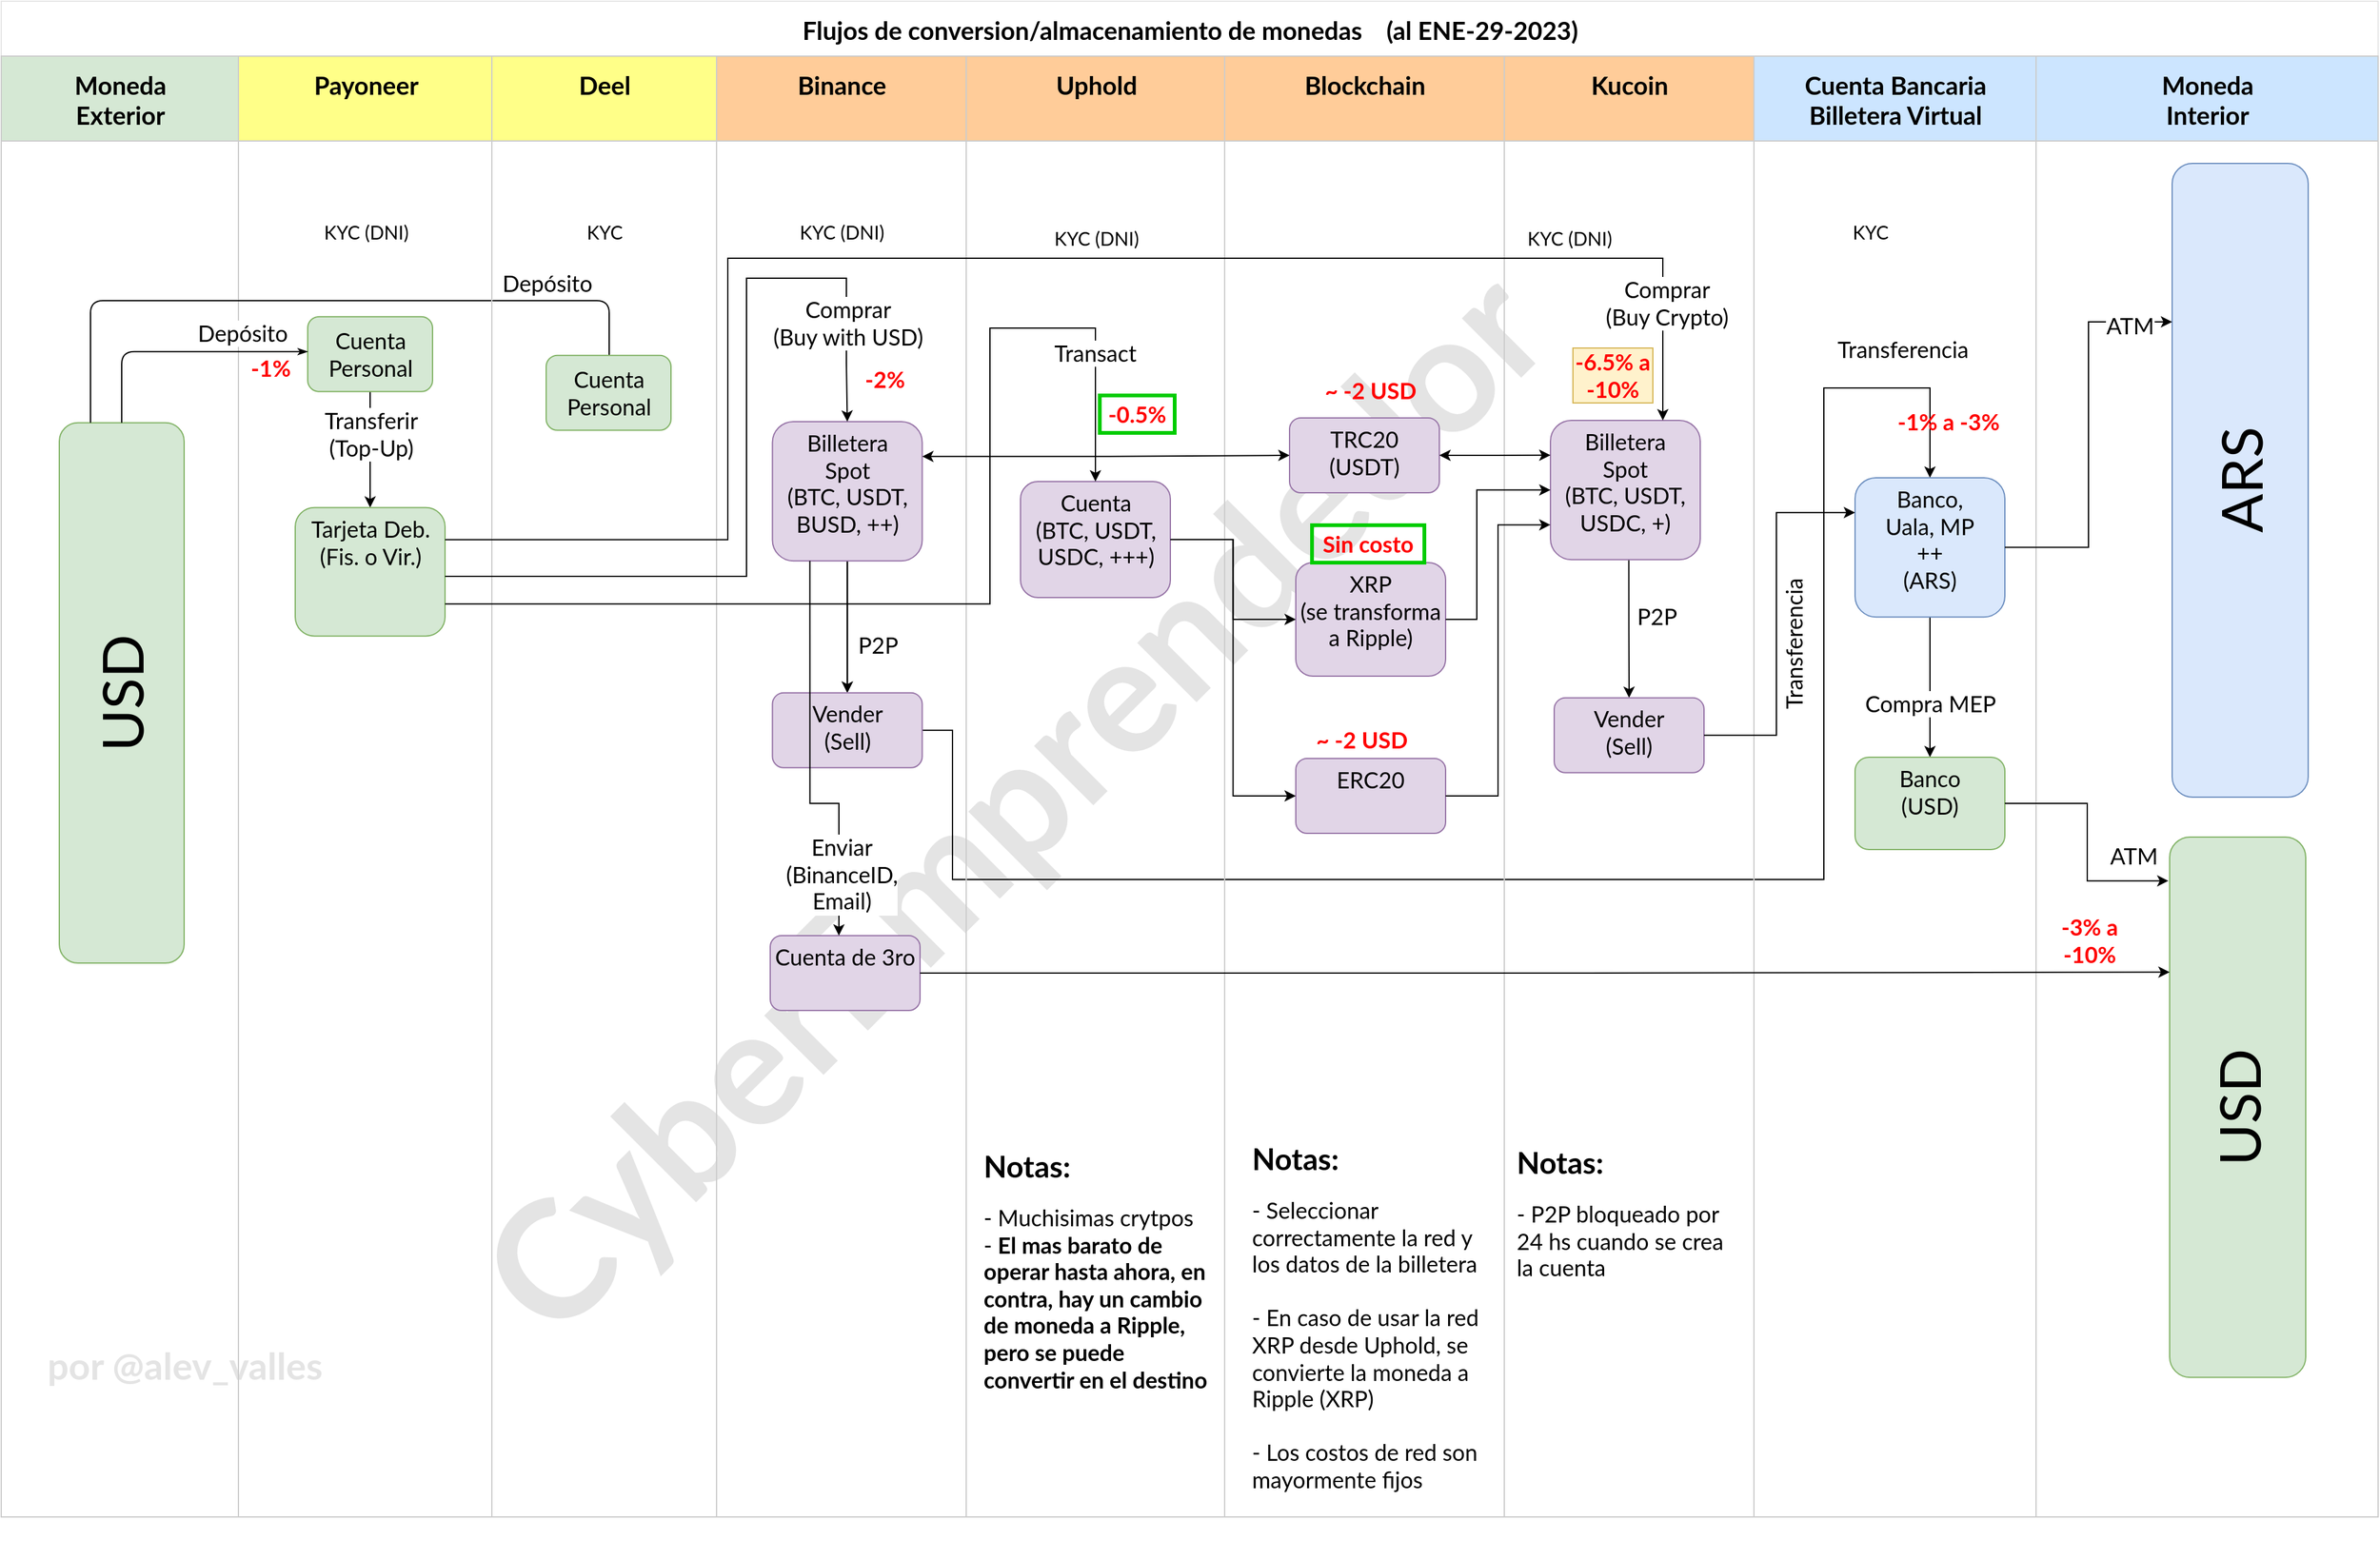 <mxfile version="20.8.10" type="device"><diagram name="Main" id="74e2e168-ea6b-b213-b513-2b3c1d86103e"><mxGraphModel dx="2390" dy="1805" grid="0" gridSize="10" guides="1" tooltips="1" connect="1" arrows="1" fold="1" page="0" pageScale="1" pageWidth="1100" pageHeight="850" background="none" math="0" shadow="0"><root><mxCell id="0"/><mxCell id="Boh0e2XZ__imPXikgvKo-1" value="Water" style="locked=1;" parent="0"/><mxCell id="Boh0e2XZ__imPXikgvKo-2" value="CyberEmprendedor" style="text;html=1;strokeColor=none;fillColor=none;align=center;verticalAlign=middle;whiteSpace=wrap;rounded=0;fontSize=131;fontStyle=1;fontFamily=Lato;fontSource=https%3A%2F%2Ffonts.googleapis.com%2Fcss%3Ffamily%3DLato;textOpacity=10;rotation=315;" vertex="1" parent="Boh0e2XZ__imPXikgvKo-1"><mxGeometry x="287" y="347" width="1182" height="543" as="geometry"/></mxCell><mxCell id="Boh0e2XZ__imPXikgvKo-4" value="por @alev_valles" style="text;html=1;strokeColor=none;fillColor=none;align=left;verticalAlign=middle;whiteSpace=wrap;rounded=0;fontSize=30;fontStyle=1;fontFamily=Lato;fontSource=https%3A%2F%2Ffonts.googleapis.com%2Fcss%3Ffamily%3DLato;textOpacity=10;rotation=0;" vertex="1" parent="Boh0e2XZ__imPXikgvKo-1"><mxGeometry x="105" y="1030" width="423" height="83" as="geometry"/></mxCell><mxCell id="1" style="" parent="0"/><mxCell id="77e6c97f196da883-1" value="Flujos de conversion/almacenamiento de monedas&amp;nbsp; &amp;nbsp; (al ENE-29-2023)" style="swimlane;html=1;childLayout=stackLayout;startSize=44;rounded=0;shadow=0;labelBackgroundColor=none;strokeWidth=1;fontFamily=Lato;fontSize=20;align=center;fontSource=https%3A%2F%2Ffonts.googleapis.com%2Fcss%3Ffamily%3DLato;autosize=1;strokeColor=#E6E6E6;collapsible=0;" parent="1" vertex="1"><mxGeometry x="70" y="-20" width="1904" height="1215" as="geometry"/></mxCell><mxCell id="pWdg90kbXN8Ci7GVcK-E-24" style="edgeStyle=orthogonalEdgeStyle;rounded=0;orthogonalLoop=1;jettySize=auto;html=1;entryX=0.5;entryY=0;entryDx=0;entryDy=0;labelBackgroundColor=default;fontFamily=Lato;fontSource=https%3A%2F%2Ffonts.googleapis.com%2Fcss%3Ffamily%3DLato;fontSize=18;fontColor=default;exitX=1;exitY=0.5;exitDx=0;exitDy=0;" parent="77e6c97f196da883-1" source="pWdg90kbXN8Ci7GVcK-E-1" target="pWdg90kbXN8Ci7GVcK-E-20" edge="1"><mxGeometry relative="1" as="geometry"><Array as="points"><mxPoint x="762" y="584"/><mxPoint x="762" y="704"/><mxPoint x="1460" y="704"/><mxPoint x="1460" y="310"/><mxPoint x="1545" y="310"/></Array></mxGeometry></mxCell><mxCell id="pWdg90kbXN8Ci7GVcK-E-25" value="Transferencia" style="edgeLabel;html=1;align=center;verticalAlign=middle;resizable=0;points=[];fontSize=18;fontFamily=Lato;fontColor=default;fontSource=https%3A%2F%2Ffonts.googleapis.com%2Fcss%3Ffamily%3DLato;" parent="pWdg90kbXN8Ci7GVcK-E-24" vertex="1" connectable="0"><mxGeometry x="0.863" y="-2" relative="1" as="geometry"><mxPoint x="1" y="-33" as="offset"/></mxGeometry></mxCell><mxCell id="77e6c97f196da883-2" value="&lt;div&gt;Moneda&lt;/div&gt;&lt;div&gt;Exterior&lt;/div&gt;" style="swimlane;html=1;startSize=68;fontFamily=Lato;fontSource=https%3A%2F%2Ffonts.googleapis.com%2Fcss%3Ffamily%3DLato;fontSize=20;fillColor=#d5e8d4;strokeColor=#CCCCCC;autosize=1;verticalAlign=middle;collapsible=0;" parent="77e6c97f196da883-1" vertex="1"><mxGeometry y="44" width="190" height="1171" as="geometry"/></mxCell><mxCell id="77e6c97f196da883-8" value="USD" style="rounded=1;whiteSpace=wrap;html=1;shadow=0;labelBackgroundColor=none;strokeWidth=1;fontFamily=Lato;fontSize=46;align=center;fontSource=https%3A%2F%2Ffonts.googleapis.com%2Fcss%3Ffamily%3DLato;verticalAlign=middle;fillColor=#d5e8d4;strokeColor=#82b366;horizontal=0;" parent="77e6c97f196da883-2" vertex="1"><mxGeometry x="46.5" y="293.89" width="100" height="433.11" as="geometry"/></mxCell><mxCell id="77e6c97f196da883-3" value="&lt;div&gt;Payoneer&lt;/div&gt;&lt;div&gt;&lt;br&gt;&lt;/div&gt;" style="swimlane;html=1;startSize=68;fontFamily=Lato;fontSource=https%3A%2F%2Ffonts.googleapis.com%2Fcss%3Ffamily%3DLato;fontSize=20;fillColor=#ffff88;strokeColor=#CCCCCC;autosize=1;verticalAlign=middle;" parent="77e6c97f196da883-1" vertex="1"><mxGeometry x="190" y="44" width="203" height="1171" as="geometry"/></mxCell><mxCell id="1xJKque4gwnT1mqs9br3-6" value="" style="edgeStyle=orthogonalEdgeStyle;rounded=0;orthogonalLoop=1;jettySize=auto;html=1;fontFamily=Lato;fontSource=https%3A%2F%2Ffonts.googleapis.com%2Fcss%3Ffamily%3DLato;fontSize=14;" parent="77e6c97f196da883-3" source="77e6c97f196da883-11" target="1xJKque4gwnT1mqs9br3-5" edge="1"><mxGeometry relative="1" as="geometry"/></mxCell><mxCell id="1xJKque4gwnT1mqs9br3-7" value="&lt;div style=&quot;font-size: 18px;&quot;&gt;Transferir&lt;/div&gt;&lt;div style=&quot;font-size: 18px;&quot;&gt;(Top-Up)&lt;br style=&quot;font-size: 18px;&quot;&gt;&lt;/div&gt;" style="edgeLabel;html=1;align=center;verticalAlign=middle;resizable=0;points=[];fontSize=18;fontFamily=Lato;fontSource=https%3A%2F%2Ffonts.googleapis.com%2Fcss%3Ffamily%3DLato;" parent="1xJKque4gwnT1mqs9br3-6" vertex="1" connectable="0"><mxGeometry x="-0.202" y="1" relative="1" as="geometry"><mxPoint x="-1" y="-3" as="offset"/></mxGeometry></mxCell><mxCell id="77e6c97f196da883-11" value="&lt;div style=&quot;font-size: 18px;&quot;&gt;Cuenta&lt;/div&gt;&lt;div style=&quot;font-size: 18px;&quot;&gt;Personal&lt;br style=&quot;font-size: 18px;&quot;&gt;&lt;/div&gt;" style="rounded=1;whiteSpace=wrap;html=1;shadow=0;labelBackgroundColor=none;strokeWidth=1;fontFamily=Lato;fontSize=18;align=center;fontSource=https%3A%2F%2Ffonts.googleapis.com%2Fcss%3Ffamily%3DLato;fillColor=#d5e8d4;strokeColor=#82b366;" parent="77e6c97f196da883-3" vertex="1"><mxGeometry x="55.5" y="208.89" width="100" height="60" as="geometry"/></mxCell><mxCell id="1xJKque4gwnT1mqs9br3-5" value="&lt;div style=&quot;font-size: 18px;&quot;&gt;Tarjeta Deb.&lt;br style=&quot;font-size: 18px;&quot;&gt;&lt;/div&gt;&lt;div style=&quot;font-size: 18px;&quot;&gt;(Fis. o Vir.)&lt;br style=&quot;font-size: 18px;&quot;&gt;&lt;/div&gt;" style="whiteSpace=wrap;html=1;fontSize=18;fontFamily=Lato;rounded=1;shadow=0;labelBackgroundColor=none;strokeWidth=1;fontSource=https%3A%2F%2Ffonts.googleapis.com%2Fcss%3Ffamily%3DLato;verticalAlign=top;fillColor=#d5e8d4;strokeColor=#82b366;" parent="77e6c97f196da883-3" vertex="1"><mxGeometry x="45.5" y="361.89" width="120" height="103" as="geometry"/></mxCell><mxCell id="1xJKque4gwnT1mqs9br3-8" value="" style="shape=image;html=1;verticalAlign=top;verticalLabelPosition=bottom;labelBackgroundColor=#ffffff;imageAspect=0;aspect=fixed;image=https://cdn0.iconfinder.com/data/icons/credit-card-debit-card-payment-PNG/80/Mastercard-Curved.png;strokeColor=#CCCCCC;fontFamily=Lato;fontSource=https%3A%2F%2Ffonts.googleapis.com%2Fcss%3Ffamily%3DLato;fontSize=14;" parent="77e6c97f196da883-3" vertex="1"><mxGeometry x="83" y="419.89" width="45" height="45" as="geometry"/></mxCell><mxCell id="1xJKque4gwnT1mqs9br3-14" value="KYC (DNI)" style="shape=image;html=1;verticalAlign=top;verticalLabelPosition=bottom;labelBackgroundColor=#ffffff;imageAspect=0;aspect=fixed;image=https://cdn0.iconfinder.com/data/icons/phosphor-regular-vol-3/256/identification-card-128.png;strokeColor=#CCCCCC;fontFamily=Lato;fontSource=https%3A%2F%2Ffonts.googleapis.com%2Fcss%3Ffamily%3DLato;fontSize=15;" parent="77e6c97f196da883-3" vertex="1"><mxGeometry x="76" y="74" width="51" height="51" as="geometry"/></mxCell><mxCell id="pWdg90kbXN8Ci7GVcK-E-18" value="&lt;b style=&quot;font-size: 18px;&quot;&gt;&lt;font data-font-src=&quot;https://fonts.googleapis.com/css?family=Lato&quot; style=&quot;font-size: 18px;&quot; color=&quot;#FF0000&quot;&gt;&lt;span style=&quot;font-size: 18px;&quot;&gt;-1%&lt;/span&gt;&lt;/font&gt;&lt;/b&gt;" style="text;html=1;strokeColor=none;fillColor=none;align=center;verticalAlign=middle;whiteSpace=wrap;rounded=0;fontSize=18;fontStyle=0;fontFamily=Lato;fontSource=https%3A%2F%2Ffonts.googleapis.com%2Fcss%3Ffamily%3DLato;" parent="77e6c97f196da883-3" vertex="1"><mxGeometry x="-4.5" y="235" width="60" height="30" as="geometry"/></mxCell><mxCell id="77e6c97f196da883-26" style="edgeStyle=orthogonalEdgeStyle;rounded=1;html=1;labelBackgroundColor=none;startArrow=none;startFill=0;startSize=5;endArrow=classicThin;endFill=1;endSize=5;jettySize=auto;orthogonalLoop=1;strokeWidth=1;fontFamily=Lato;fontSize=20;fontSource=https%3A%2F%2Ffonts.googleapis.com%2Fcss%3Ffamily%3DLato;exitX=0.5;exitY=0;exitDx=0;exitDy=0;" parent="77e6c97f196da883-1" source="77e6c97f196da883-8" target="77e6c97f196da883-11" edge="1"><mxGeometry relative="1" as="geometry"><Array as="points"><mxPoint x="96.5" y="280.89"/></Array></mxGeometry></mxCell><mxCell id="1xJKque4gwnT1mqs9br3-2" value="Depósito" style="edgeLabel;html=1;align=center;verticalAlign=middle;resizable=0;points=[];fontSize=18;fontFamily=Lato;fontSource=https%3A%2F%2Ffonts.googleapis.com%2Fcss%3Ffamily%3DLato;" parent="77e6c97f196da883-26" vertex="1" connectable="0"><mxGeometry x="0.277" relative="1" as="geometry"><mxPoint x="22" y="-15" as="offset"/></mxGeometry></mxCell><mxCell id="1xJKque4gwnT1mqs9br3-11" style="edgeStyle=orthogonalEdgeStyle;rounded=1;html=1;labelBackgroundColor=none;startArrow=none;startFill=0;startSize=5;endArrow=classicThin;endFill=1;endSize=5;jettySize=auto;orthogonalLoop=1;strokeWidth=1;fontFamily=Lato;fontSize=20;fontSource=https%3A%2F%2Ffonts.googleapis.com%2Fcss%3Ffamily%3DLato;exitX=0.25;exitY=0;exitDx=0;exitDy=0;entryX=0.5;entryY=0;entryDx=0;entryDy=0;" parent="77e6c97f196da883-1" source="77e6c97f196da883-8" target="1xJKque4gwnT1mqs9br3-13" edge="1"><mxGeometry relative="1" as="geometry"><mxPoint x="81.5" y="341.89" as="sourcePoint"/><Array as="points"><mxPoint x="72" y="240"/><mxPoint x="487" y="240"/><mxPoint x="487" y="288"/></Array></mxGeometry></mxCell><mxCell id="1xJKque4gwnT1mqs9br3-12" value="Depósito" style="edgeLabel;html=1;align=center;verticalAlign=middle;resizable=0;points=[];fontSize=18;fontFamily=Lato;fontSource=https%3A%2F%2Ffonts.googleapis.com%2Fcss%3Ffamily%3DLato;" parent="1xJKque4gwnT1mqs9br3-11" vertex="1" connectable="0"><mxGeometry x="0.277" relative="1" as="geometry"><mxPoint x="102" y="-14" as="offset"/></mxGeometry></mxCell><mxCell id="1xJKque4gwnT1mqs9br3-1" value="&lt;div&gt;Deel&lt;/div&gt;&lt;div&gt;&lt;br&gt;&lt;/div&gt;" style="swimlane;html=1;startSize=68;fontFamily=Lato;fontSource=https%3A%2F%2Ffonts.googleapis.com%2Fcss%3Ffamily%3DLato;fontSize=20;fillColor=#ffff88;strokeColor=#CCCCCC;autosize=1;verticalAlign=middle;" parent="77e6c97f196da883-1" vertex="1"><mxGeometry x="393" y="44" width="180" height="1171" as="geometry"/></mxCell><mxCell id="1xJKque4gwnT1mqs9br3-13" value="&lt;div style=&quot;font-size: 18px;&quot;&gt;Cuenta&lt;/div&gt;&lt;div style=&quot;font-size: 18px;&quot;&gt;Personal&lt;br style=&quot;font-size: 18px;&quot;&gt;&lt;/div&gt;" style="rounded=1;whiteSpace=wrap;html=1;shadow=0;labelBackgroundColor=none;strokeWidth=1;fontFamily=Lato;fontSize=18;align=center;fontSource=https%3A%2F%2Ffonts.googleapis.com%2Fcss%3Ffamily%3DLato;fillColor=#d5e8d4;strokeColor=#82b366;" parent="1xJKque4gwnT1mqs9br3-1" vertex="1"><mxGeometry x="43.5" y="239.89" width="100" height="60" as="geometry"/></mxCell><mxCell id="1xJKque4gwnT1mqs9br3-15" value="KYC" style="shape=image;html=1;verticalAlign=top;verticalLabelPosition=bottom;labelBackgroundColor=#ffffff;imageAspect=0;aspect=fixed;image=https://cdn0.iconfinder.com/data/icons/phosphor-regular-vol-3/256/identification-card-128.png;strokeColor=#CCCCCC;fontFamily=Lato;fontSource=https%3A%2F%2Ffonts.googleapis.com%2Fcss%3Ffamily%3DLato;fontSize=15;" parent="1xJKque4gwnT1mqs9br3-1" vertex="1"><mxGeometry x="64.5" y="74" width="51" height="51" as="geometry"/></mxCell><mxCell id="77e6c97f196da883-4" value="&lt;div&gt;Binance&lt;/div&gt;&lt;div&gt;&lt;br&gt;&lt;/div&gt;" style="swimlane;html=1;startSize=68;fontFamily=Lato;fontSource=https%3A%2F%2Ffonts.googleapis.com%2Fcss%3Ffamily%3DLato;fontSize=20;fillColor=#ffcc99;strokeColor=#CCCCCC;autosize=1;verticalAlign=middle;" parent="77e6c97f196da883-1" vertex="1"><mxGeometry x="573" y="44" width="200" height="1171" as="geometry"/></mxCell><mxCell id="1xJKque4gwnT1mqs9br3-16" value="KYC (DNI)" style="shape=image;html=1;verticalAlign=top;verticalLabelPosition=bottom;labelBackgroundColor=#ffffff;imageAspect=0;aspect=fixed;image=https://cdn0.iconfinder.com/data/icons/phosphor-regular-vol-3/256/identification-card-128.png;strokeColor=#CCCCCC;fontFamily=Lato;fontSource=https%3A%2F%2Ffonts.googleapis.com%2Fcss%3Ffamily%3DLato;fontSize=15;" parent="77e6c97f196da883-4" vertex="1"><mxGeometry x="74.5" y="74" width="51" height="51" as="geometry"/></mxCell><mxCell id="pWdg90kbXN8Ci7GVcK-E-2" value="" style="edgeStyle=orthogonalEdgeStyle;rounded=0;orthogonalLoop=1;jettySize=auto;html=1;fontFamily=Lato;fontSource=https%3A%2F%2Ffonts.googleapis.com%2Fcss%3Ffamily%3DLato;" parent="77e6c97f196da883-4" source="1xJKque4gwnT1mqs9br3-19" target="pWdg90kbXN8Ci7GVcK-E-1" edge="1"><mxGeometry relative="1" as="geometry"/></mxCell><mxCell id="pWdg90kbXN8Ci7GVcK-E-3" value="&lt;font style=&quot;font-size: 18px;&quot;&gt;P2P&lt;/font&gt;" style="edgeLabel;html=1;align=center;verticalAlign=middle;resizable=0;points=[];labelBackgroundColor=default;fontSize=18;fontFamily=Lato;fontSource=https%3A%2F%2Ffonts.googleapis.com%2Fcss%3Ffamily%3DLato;" parent="pWdg90kbXN8Ci7GVcK-E-2" vertex="1" connectable="0"><mxGeometry x="0.311" y="-2" relative="1" as="geometry"><mxPoint x="26" y="-2" as="offset"/></mxGeometry></mxCell><mxCell id="pWdg90kbXN8Ci7GVcK-E-4" value="" style="edgeStyle=orthogonalEdgeStyle;rounded=0;orthogonalLoop=1;jettySize=auto;html=1;fontSize=13;labelBackgroundColor=default;fontFamily=Lato;fontSource=https%3A%2F%2Ffonts.googleapis.com%2Fcss%3Ffamily%3DLato;" parent="77e6c97f196da883-4" source="1xJKque4gwnT1mqs9br3-19" target="pWdg90kbXN8Ci7GVcK-E-1" edge="1"><mxGeometry relative="1" as="geometry"/></mxCell><mxCell id="1xJKque4gwnT1mqs9br3-19" value="&lt;div style=&quot;font-size: 18px;&quot;&gt;Billetera&lt;/div&gt;&lt;div style=&quot;font-size: 18px;&quot;&gt;Spot&lt;/div&gt;&lt;div style=&quot;font-size: 18px;&quot;&gt;(BTC, USDT, BUSD, ++)&lt;br style=&quot;font-size: 18px;&quot;&gt;&lt;/div&gt;" style="whiteSpace=wrap;html=1;fontSize=18;fontFamily=Lato;verticalAlign=top;rounded=1;shadow=0;labelBackgroundColor=none;strokeWidth=1;fontSource=https%3A%2F%2Ffonts.googleapis.com%2Fcss%3Ffamily%3DLato;fillColor=#e1d5e7;strokeColor=#9673a6;" parent="77e6c97f196da883-4" vertex="1"><mxGeometry x="44.75" y="293" width="120" height="111.61" as="geometry"/></mxCell><mxCell id="pWdg90kbXN8Ci7GVcK-E-1" value="&lt;div&gt;Vender&lt;/div&gt;&lt;div&gt;(Sell)&lt;br&gt;&lt;/div&gt;" style="whiteSpace=wrap;html=1;fontSize=18;fontFamily=Lato;verticalAlign=top;fillColor=#e1d5e7;strokeColor=#9673a6;rounded=1;shadow=0;labelBackgroundColor=none;strokeWidth=1;fontSource=https%3A%2F%2Ffonts.googleapis.com%2Fcss%3Ffamily%3DLato;" parent="77e6c97f196da883-4" vertex="1"><mxGeometry x="44.75" y="510.415" width="120" height="60" as="geometry"/></mxCell><mxCell id="pWdg90kbXN8Ci7GVcK-E-5" value="Cuenta de 3ro" style="whiteSpace=wrap;html=1;fontSize=18;fontFamily=Lato;verticalAlign=top;fillColor=#e1d5e7;strokeColor=#9673a6;rounded=1;shadow=0;labelBackgroundColor=none;strokeWidth=1;fontSource=https%3A%2F%2Ffonts.googleapis.com%2Fcss%3Ffamily%3DLato;" parent="77e6c97f196da883-4" vertex="1"><mxGeometry x="43" y="704.995" width="120" height="60" as="geometry"/></mxCell><mxCell id="pWdg90kbXN8Ci7GVcK-E-6" style="edgeStyle=orthogonalEdgeStyle;rounded=0;orthogonalLoop=1;jettySize=auto;html=1;exitX=0.25;exitY=1;exitDx=0;exitDy=0;fontSize=13;fontFamily=Lato;fontSource=https%3A%2F%2Ffonts.googleapis.com%2Fcss%3Ffamily%3DLato;" parent="77e6c97f196da883-4" source="1xJKque4gwnT1mqs9br3-19" target="pWdg90kbXN8Ci7GVcK-E-5" edge="1"><mxGeometry relative="1" as="geometry"><Array as="points"><mxPoint x="75" y="599"/><mxPoint x="98" y="599"/></Array></mxGeometry></mxCell><mxCell id="pWdg90kbXN8Ci7GVcK-E-7" value="&lt;div style=&quot;font-size: 18px;&quot;&gt;Enviar&lt;/div&gt;&lt;div style=&quot;font-size: 18px;&quot;&gt;(BinanceID,&lt;/div&gt;&lt;div style=&quot;font-size: 18px;&quot;&gt;Email)&lt;br style=&quot;font-size: 18px;&quot;&gt;&lt;/div&gt;" style="edgeLabel;html=1;align=center;verticalAlign=middle;resizable=0;points=[];fontSize=18;fontFamily=Lato;fontSource=https%3A%2F%2Ffonts.googleapis.com%2Fcss%3Ffamily%3DLato;" parent="pWdg90kbXN8Ci7GVcK-E-6" vertex="1" connectable="0"><mxGeometry x="0.602" y="-5" relative="1" as="geometry"><mxPoint x="7" y="15" as="offset"/></mxGeometry></mxCell><mxCell id="pWdg90kbXN8Ci7GVcK-E-19" value="&lt;b style=&quot;font-size: 18px;&quot;&gt;&lt;font data-font-src=&quot;https://fonts.googleapis.com/css?family=Lato&quot; style=&quot;font-size: 18px;&quot; color=&quot;#FF0000&quot;&gt;&lt;span style=&quot;font-size: 18px;&quot;&gt;-2%&lt;/span&gt;&lt;/font&gt;&lt;/b&gt;" style="text;html=1;strokeColor=none;fillColor=none;align=center;verticalAlign=middle;whiteSpace=wrap;rounded=0;fontSize=18;fontStyle=0;fontFamily=Lato;fontSource=https%3A%2F%2Ffonts.googleapis.com%2Fcss%3Ffamily%3DLato;" parent="77e6c97f196da883-4" vertex="1"><mxGeometry x="105" y="244" width="60" height="30" as="geometry"/></mxCell><mxCell id="Boh0e2XZ__imPXikgvKo-22" value="Uphold&lt;br&gt;&amp;nbsp;" style="swimlane;html=1;startSize=68;fontFamily=Lato;fontSource=https%3A%2F%2Ffonts.googleapis.com%2Fcss%3Ffamily%3DLato;fontSize=20;fillColor=#ffcc99;strokeColor=#CCCCCC;autosize=1;verticalAlign=middle;" vertex="1" parent="77e6c97f196da883-1"><mxGeometry x="773" y="44" width="207" height="1171" as="geometry"/></mxCell><mxCell id="Boh0e2XZ__imPXikgvKo-23" value="&lt;div style=&quot;font-size: 18px;&quot;&gt;Cuenta&lt;/div&gt;&lt;div style=&quot;font-size: 18px;&quot;&gt;(BTC, USDT, USDC, +++)&lt;br style=&quot;font-size: 18px;&quot;&gt;&lt;/div&gt;" style="whiteSpace=wrap;html=1;fontSize=18;fontFamily=Lato;verticalAlign=top;rounded=1;shadow=0;labelBackgroundColor=none;strokeWidth=1;fontSource=https%3A%2F%2Ffonts.googleapis.com%2Fcss%3Ffamily%3DLato;fillColor=#e1d5e7;strokeColor=#9673a6;" vertex="1" parent="Boh0e2XZ__imPXikgvKo-22"><mxGeometry x="43.5" y="341" width="120" height="93" as="geometry"/></mxCell><mxCell id="Boh0e2XZ__imPXikgvKo-24" value="KYC (DNI)" style="shape=image;html=1;verticalAlign=top;verticalLabelPosition=bottom;labelBackgroundColor=#ffffff;imageAspect=0;aspect=fixed;image=https://cdn0.iconfinder.com/data/icons/phosphor-regular-vol-3/256/identification-card-128.png;strokeColor=#CCCCCC;fontFamily=Lato;fontSource=https%3A%2F%2Ffonts.googleapis.com%2Fcss%3Ffamily%3DLato;fontSize=15;" vertex="1" parent="Boh0e2XZ__imPXikgvKo-22"><mxGeometry x="78" y="79" width="51" height="51" as="geometry"/></mxCell><mxCell id="Boh0e2XZ__imPXikgvKo-27" value="&lt;b style=&quot;font-size: 18px;&quot;&gt;&lt;font data-font-src=&quot;https://fonts.googleapis.com/css?family=Lato&quot; style=&quot;font-size: 18px;&quot; color=&quot;#FF0000&quot;&gt;&lt;span style=&quot;font-size: 18px;&quot;&gt;-0.5%&lt;/span&gt;&lt;/font&gt;&lt;/b&gt;" style="text;html=1;strokeColor=#00CC00;fillColor=none;align=center;verticalAlign=middle;whiteSpace=wrap;rounded=0;fontSize=18;fontStyle=0;fontFamily=Lato;fontSource=https%3A%2F%2Ffonts.googleapis.com%2Fcss%3Ffamily%3DLato;fontColor=#ffffff;strokeWidth=3;" vertex="1" parent="Boh0e2XZ__imPXikgvKo-22"><mxGeometry x="107" y="272" width="60" height="30" as="geometry"/></mxCell><mxCell id="Boh0e2XZ__imPXikgvKo-41" value="&lt;h1 style=&quot;font-size: 24px;&quot;&gt;Notas:&lt;/h1&gt;&lt;div&gt;- Muchisimas crytpos&lt;/div&gt;&lt;div&gt;- &lt;b&gt;El mas barato de operar hasta ahora, en contra, hay un cambio de moneda a Ripple, pero se puede convertir en el destino&lt;/b&gt;&lt;/div&gt;" style="text;html=1;strokeColor=none;fillColor=none;spacing=5;spacingTop=-20;whiteSpace=wrap;overflow=hidden;rounded=0;fontSize=18;fontFamily=Lato;" vertex="1" parent="Boh0e2XZ__imPXikgvKo-22"><mxGeometry x="8.5" y="870" width="190" height="220" as="geometry"/></mxCell><mxCell id="Boh0e2XZ__imPXikgvKo-6" value="Blockchain&lt;br&gt;&amp;nbsp;" style="swimlane;html=1;startSize=68;fontFamily=Lato;fontSource=https%3A%2F%2Ffonts.googleapis.com%2Fcss%3Ffamily%3DLato;fontSize=20;fillColor=#ffcc99;strokeColor=#CCCCCC;autosize=1;verticalAlign=middle;" vertex="1" parent="77e6c97f196da883-1"><mxGeometry x="980" y="44" width="224" height="1171" as="geometry"/></mxCell><mxCell id="Boh0e2XZ__imPXikgvKo-7" value="TRC20&lt;br&gt;(USDT)" style="whiteSpace=wrap;html=1;fontSize=18;fontFamily=Lato;verticalAlign=top;fillColor=#e1d5e7;strokeColor=#9673a6;rounded=1;shadow=0;labelBackgroundColor=none;strokeWidth=1;fontSource=https%3A%2F%2Ffonts.googleapis.com%2Fcss%3Ffamily%3DLato;" vertex="1" parent="Boh0e2XZ__imPXikgvKo-6"><mxGeometry x="52" y="289.995" width="120" height="60" as="geometry"/></mxCell><mxCell id="Boh0e2XZ__imPXikgvKo-28" value="XRP&lt;br&gt;(se transforma a Ripple)" style="whiteSpace=wrap;html=1;fontSize=18;fontFamily=Lato;verticalAlign=top;fillColor=#e1d5e7;strokeColor=#9673a6;rounded=1;shadow=0;labelBackgroundColor=none;strokeWidth=1;fontSource=https%3A%2F%2Ffonts.googleapis.com%2Fcss%3Ffamily%3DLato;" vertex="1" parent="Boh0e2XZ__imPXikgvKo-6"><mxGeometry x="57" y="406.01" width="120" height="91" as="geometry"/></mxCell><mxCell id="Boh0e2XZ__imPXikgvKo-29" value="&lt;b style=&quot;font-size: 18px;&quot;&gt;&lt;font data-font-src=&quot;https://fonts.googleapis.com/css?family=Lato&quot; style=&quot;font-size: 18px;&quot; color=&quot;#FF0000&quot;&gt;&lt;span style=&quot;font-size: 18px;&quot;&gt;~ -2 USD&lt;/span&gt;&lt;/font&gt;&lt;/b&gt;" style="text;html=1;strokeColor=none;fillColor=none;align=center;verticalAlign=middle;whiteSpace=wrap;rounded=0;fontSize=18;fontStyle=0;fontFamily=Lato;fontSource=https%3A%2F%2Ffonts.googleapis.com%2Fcss%3Ffamily%3DLato;" vertex="1" parent="Boh0e2XZ__imPXikgvKo-6"><mxGeometry x="72" y="253" width="90" height="30" as="geometry"/></mxCell><mxCell id="Boh0e2XZ__imPXikgvKo-31" value="ERC20" style="whiteSpace=wrap;html=1;fontSize=18;fontFamily=Lato;verticalAlign=top;fillColor=#e1d5e7;strokeColor=#9673a6;rounded=1;shadow=0;labelBackgroundColor=none;strokeWidth=1;fontSource=https%3A%2F%2Ffonts.googleapis.com%2Fcss%3Ffamily%3DLato;" vertex="1" parent="Boh0e2XZ__imPXikgvKo-6"><mxGeometry x="57" y="563.005" width="120" height="60" as="geometry"/></mxCell><mxCell id="Boh0e2XZ__imPXikgvKo-32" value="&lt;b style=&quot;font-size: 18px;&quot;&gt;&lt;font data-font-src=&quot;https://fonts.googleapis.com/css?family=Lato&quot; style=&quot;font-size: 18px;&quot; color=&quot;#FF0000&quot;&gt;&lt;span style=&quot;font-size: 18px;&quot;&gt;~ -2 USD&lt;/span&gt;&lt;/font&gt;&lt;/b&gt;" style="text;html=1;strokeColor=none;fillColor=none;align=center;verticalAlign=middle;whiteSpace=wrap;rounded=0;fontSize=18;fontStyle=0;fontFamily=Lato;fontSource=https%3A%2F%2Ffonts.googleapis.com%2Fcss%3Ffamily%3DLato;" vertex="1" parent="Boh0e2XZ__imPXikgvKo-6"><mxGeometry x="65" y="533.01" width="90" height="30" as="geometry"/></mxCell><mxCell id="Boh0e2XZ__imPXikgvKo-36" value="&lt;b style=&quot;font-size: 18px;&quot;&gt;&lt;font data-font-src=&quot;https://fonts.googleapis.com/css?family=Lato&quot; style=&quot;font-size: 18px;&quot; color=&quot;#FF0000&quot;&gt;&lt;span style=&quot;font-size: 18px;&quot;&gt;Sin costo&lt;/span&gt;&lt;/font&gt;&lt;/b&gt;" style="text;html=1;strokeColor=#00CC00;fillColor=none;align=center;verticalAlign=middle;whiteSpace=wrap;rounded=0;fontSize=18;fontStyle=0;fontFamily=Lato;fontSource=https%3A%2F%2Ffonts.googleapis.com%2Fcss%3Ffamily%3DLato;fontColor=#ffffff;strokeWidth=3;" vertex="1" parent="Boh0e2XZ__imPXikgvKo-6"><mxGeometry x="70" y="376.01" width="90" height="30" as="geometry"/></mxCell><mxCell id="Boh0e2XZ__imPXikgvKo-39" value="&lt;h1 style=&quot;font-size: 24px;&quot;&gt;Notas:&lt;/h1&gt;&lt;div&gt;- Seleccionar correctamente la red y los datos de la billetera&lt;/div&gt;&lt;div&gt;&lt;br&gt;&lt;/div&gt;&lt;div&gt;- En caso de usar la red XRP desde Uphold, se convierte la moneda a Ripple (XRP)&lt;/div&gt;&lt;div&gt;&lt;br&gt;&lt;/div&gt;&lt;div&gt;- Los costos de red son mayormente fijos&lt;/div&gt;" style="text;html=1;strokeColor=none;fillColor=none;spacing=5;spacingTop=-20;whiteSpace=wrap;overflow=hidden;rounded=0;fontSize=18;fontFamily=Lato;" vertex="1" parent="Boh0e2XZ__imPXikgvKo-6"><mxGeometry x="17" y="864" width="190" height="301" as="geometry"/></mxCell><mxCell id="77e6c97f196da883-5" value="&lt;div&gt;Kucoin&lt;/div&gt;&lt;div&gt;&lt;br&gt;&lt;/div&gt;" style="swimlane;html=1;startSize=68;fontFamily=Lato;fontSource=https%3A%2F%2Ffonts.googleapis.com%2Fcss%3Ffamily%3DLato;fontSize=20;fillColor=#ffcc99;strokeColor=#CCCCCC;autosize=1;verticalAlign=middle;" parent="77e6c97f196da883-1" vertex="1"><mxGeometry x="1204" y="44" width="200" height="1171" as="geometry"/></mxCell><mxCell id="Boh0e2XZ__imPXikgvKo-5" value="&lt;div style=&quot;font-size: 18px;&quot;&gt;Billetera&lt;/div&gt;&lt;div style=&quot;font-size: 18px;&quot;&gt;Spot&lt;/div&gt;&lt;div style=&quot;font-size: 18px;&quot;&gt;(BTC, USDT, USDC, +)&lt;br style=&quot;font-size: 18px;&quot;&gt;&lt;/div&gt;" style="whiteSpace=wrap;html=1;fontSize=18;fontFamily=Lato;verticalAlign=top;rounded=1;shadow=0;labelBackgroundColor=none;strokeWidth=1;fontSource=https%3A%2F%2Ffonts.googleapis.com%2Fcss%3Ffamily%3DLato;fillColor=#e1d5e7;strokeColor=#9673a6;" vertex="1" parent="77e6c97f196da883-5"><mxGeometry x="37" y="292" width="120" height="111.61" as="geometry"/></mxCell><mxCell id="Boh0e2XZ__imPXikgvKo-11" value="KYC (DNI)" style="shape=image;html=1;verticalAlign=top;verticalLabelPosition=bottom;labelBackgroundColor=default;imageAspect=0;aspect=fixed;image=https://cdn0.iconfinder.com/data/icons/phosphor-regular-vol-3/256/identification-card-128.png;strokeColor=#CCCCCC;fontFamily=Lato;fontSource=https%3A%2F%2Ffonts.googleapis.com%2Fcss%3Ffamily%3DLato;fontSize=15;imageBackground=none;" vertex="1" parent="77e6c97f196da883-5"><mxGeometry x="40" y="106" width="24" height="24" as="geometry"/></mxCell><mxCell id="Boh0e2XZ__imPXikgvKo-15" value="" style="edgeStyle=orthogonalEdgeStyle;rounded=0;orthogonalLoop=1;jettySize=auto;html=1;fontSize=13;labelBackgroundColor=default;exitX=0.523;exitY=1.005;exitDx=0;exitDy=0;exitPerimeter=0;fontFamily=Lato;fontSource=https%3A%2F%2Ffonts.googleapis.com%2Fcss%3Ffamily%3DLato;" edge="1" parent="77e6c97f196da883-5" target="Boh0e2XZ__imPXikgvKo-16" source="Boh0e2XZ__imPXikgvKo-5"><mxGeometry relative="1" as="geometry"><mxPoint x="100" y="408.61" as="sourcePoint"/></mxGeometry></mxCell><mxCell id="Boh0e2XZ__imPXikgvKo-19" value="P2P" style="edgeLabel;html=1;align=center;verticalAlign=middle;resizable=0;points=[];fontSize=18;fontFamily=Lato;fontSource=https%3A%2F%2Ffonts.googleapis.com%2Fcss%3Ffamily%3DLato;" vertex="1" connectable="0" parent="Boh0e2XZ__imPXikgvKo-15"><mxGeometry x="-0.275" y="1" relative="1" as="geometry"><mxPoint x="21" y="5" as="offset"/></mxGeometry></mxCell><mxCell id="Boh0e2XZ__imPXikgvKo-16" value="&lt;div&gt;Vender&lt;/div&gt;&lt;div&gt;(Sell)&lt;br&gt;&lt;/div&gt;" style="whiteSpace=wrap;html=1;fontSize=18;fontFamily=Lato;verticalAlign=top;fillColor=#e1d5e7;strokeColor=#9673a6;rounded=1;shadow=0;labelBackgroundColor=none;strokeWidth=1;fontSource=https%3A%2F%2Ffonts.googleapis.com%2Fcss%3Ffamily%3DLato;" vertex="1" parent="77e6c97f196da883-5"><mxGeometry x="40" y="514.415" width="120" height="60" as="geometry"/></mxCell><mxCell id="Boh0e2XZ__imPXikgvKo-21" value="&lt;b style=&quot;font-size: 18px;&quot;&gt;&lt;font data-font-src=&quot;https://fonts.googleapis.com/css?family=Lato&quot; style=&quot;font-size: 18px;&quot; color=&quot;#FF0000&quot;&gt;&lt;span style=&quot;font-size: 18px;&quot;&gt;-6.5% a -10%&lt;/span&gt;&lt;/font&gt;&lt;/b&gt;" style="text;html=1;strokeColor=#d6b656;fillColor=#fff2cc;align=center;verticalAlign=middle;whiteSpace=wrap;rounded=0;fontSize=18;fontStyle=0;fontFamily=Lato;fontSource=https%3A%2F%2Ffonts.googleapis.com%2Fcss%3Ffamily%3DLato;" vertex="1" parent="77e6c97f196da883-5"><mxGeometry x="55" y="234" width="64" height="44" as="geometry"/></mxCell><mxCell id="Boh0e2XZ__imPXikgvKo-40" value="&lt;h1 style=&quot;font-size: 24px;&quot;&gt;Notas:&lt;/h1&gt;&lt;div&gt;- P2P bloqueado por 24 hs cuando se crea la cuenta&lt;/div&gt;" style="text;html=1;strokeColor=none;fillColor=none;spacing=5;spacingTop=-20;whiteSpace=wrap;overflow=hidden;rounded=0;fontSize=18;fontFamily=Lato;" vertex="1" parent="77e6c97f196da883-5"><mxGeometry x="5" y="867" width="190" height="220" as="geometry"/></mxCell><mxCell id="77e6c97f196da883-6" value="&lt;div&gt;Cuenta Bancaria &lt;br&gt;&lt;/div&gt;&lt;div&gt;Billetera Virtual&lt;br&gt;&lt;/div&gt;" style="swimlane;html=1;startSize=68;fontFamily=Lato;fontSource=https%3A%2F%2Ffonts.googleapis.com%2Fcss%3Ffamily%3DLato;fontSize=20;fillColor=#cce5ff;strokeColor=#CCCCCC;autosize=1;verticalAlign=middle;" parent="77e6c97f196da883-1" vertex="1"><mxGeometry x="1404" y="44" width="226" height="1171" as="geometry"/></mxCell><mxCell id="qmriVD5BHa2a6BVLZTXU-7" style="edgeStyle=orthogonalEdgeStyle;rounded=0;orthogonalLoop=1;jettySize=auto;html=1;entryX=0.5;entryY=0;entryDx=0;entryDy=0;fontFamily=Lato;fontSource=https%3A%2F%2Ffonts.googleapis.com%2Fcss%3Ffamily%3DLato;" parent="77e6c97f196da883-6" source="pWdg90kbXN8Ci7GVcK-E-20" target="qmriVD5BHa2a6BVLZTXU-6" edge="1"><mxGeometry relative="1" as="geometry"/></mxCell><mxCell id="qmriVD5BHa2a6BVLZTXU-9" value="Compra MEP" style="edgeLabel;html=1;align=center;verticalAlign=middle;resizable=0;points=[];fontSize=18;fontFamily=Lato;fontSource=https%3A%2F%2Ffonts.googleapis.com%2Fcss%3Ffamily%3DLato;" parent="qmriVD5BHa2a6BVLZTXU-7" vertex="1" connectable="0"><mxGeometry x="0.235" relative="1" as="geometry"><mxPoint as="offset"/></mxGeometry></mxCell><mxCell id="pWdg90kbXN8Ci7GVcK-E-20" value="&lt;div&gt;Banco,&lt;/div&gt;&lt;div&gt;Uala, MP&lt;/div&gt;&lt;div&gt;++&lt;br&gt;&lt;/div&gt;&lt;div&gt;(ARS)&lt;/div&gt;" style="whiteSpace=wrap;html=1;fontSize=18;fontFamily=Lato;verticalAlign=top;rounded=1;shadow=0;labelBackgroundColor=none;strokeWidth=1;fontSource=https%3A%2F%2Ffonts.googleapis.com%2Fcss%3Ffamily%3DLato;fillColor=#dae8fc;strokeColor=#6c8ebf;" parent="77e6c97f196da883-6" vertex="1"><mxGeometry x="81" y="338" width="120" height="111.61" as="geometry"/></mxCell><mxCell id="qmriVD5BHa2a6BVLZTXU-3" value="&lt;b style=&quot;font-size: 18px;&quot;&gt;&lt;font data-font-src=&quot;https://fonts.googleapis.com/css?family=Lato&quot; style=&quot;font-size: 18px;&quot; color=&quot;#FF0000&quot;&gt;&lt;span style=&quot;font-size: 18px;&quot;&gt;-1% a -3%&lt;br&gt;&lt;/span&gt;&lt;/font&gt;&lt;/b&gt;" style="text;html=1;strokeColor=none;fillColor=none;align=center;verticalAlign=middle;whiteSpace=wrap;rounded=0;fontSize=18;fontStyle=0;fontFamily=Lato;fontSource=https%3A%2F%2Ffonts.googleapis.com%2Fcss%3Ffamily%3DLato;" parent="77e6c97f196da883-6" vertex="1"><mxGeometry x="113" y="278" width="86" height="30" as="geometry"/></mxCell><mxCell id="qmriVD5BHa2a6BVLZTXU-5" value="KYC" style="shape=image;html=1;verticalAlign=top;verticalLabelPosition=bottom;labelBackgroundColor=#ffffff;imageAspect=0;aspect=fixed;image=https://cdn0.iconfinder.com/data/icons/phosphor-regular-vol-3/256/identification-card-128.png;strokeColor=#CCCCCC;fontFamily=Lato;fontSource=https%3A%2F%2Ffonts.googleapis.com%2Fcss%3Ffamily%3DLato;fontSize=15;" parent="77e6c97f196da883-6" vertex="1"><mxGeometry x="67.5" y="74" width="51" height="51" as="geometry"/></mxCell><mxCell id="qmriVD5BHa2a6BVLZTXU-6" value="&lt;div&gt;Banco&lt;/div&gt;&lt;div&gt;(USD)&lt;/div&gt;" style="whiteSpace=wrap;html=1;fontSize=18;fontFamily=Lato;verticalAlign=top;rounded=1;shadow=0;labelBackgroundColor=none;strokeWidth=1;fontSource=https%3A%2F%2Ffonts.googleapis.com%2Fcss%3Ffamily%3DLato;fillColor=#d5e8d4;strokeColor=#82b366;" parent="77e6c97f196da883-6" vertex="1"><mxGeometry x="81" y="562" width="120" height="74" as="geometry"/></mxCell><mxCell id="1xJKque4gwnT1mqs9br3-20" value="" style="edgeStyle=orthogonalEdgeStyle;rounded=0;orthogonalLoop=1;jettySize=auto;html=1;fontFamily=Lato;fontSource=https%3A%2F%2Ffonts.googleapis.com%2Fcss%3Ffamily%3DLato;fontSize=15;entryX=0.5;entryY=0;entryDx=0;entryDy=0;" parent="77e6c97f196da883-1" source="1xJKque4gwnT1mqs9br3-5" target="1xJKque4gwnT1mqs9br3-19" edge="1"><mxGeometry relative="1" as="geometry"><Array as="points"><mxPoint x="597" y="461"/><mxPoint x="597" y="222"/><mxPoint x="677" y="222"/><mxPoint x="677" y="290"/></Array></mxGeometry></mxCell><mxCell id="1xJKque4gwnT1mqs9br3-21" value="&lt;div style=&quot;font-size: 18px;&quot;&gt;Comprar&lt;/div&gt;&lt;div style=&quot;font-size: 18px;&quot;&gt;(Buy with USD)&lt;br style=&quot;font-size: 18px;&quot;&gt;&lt;/div&gt;" style="edgeLabel;html=1;align=center;verticalAlign=middle;resizable=0;points=[];fontSize=18;fontFamily=Lato;fontSource=https%3A%2F%2Ffonts.googleapis.com%2Fcss%3Ffamily%3DLato;" parent="1xJKque4gwnT1mqs9br3-20" vertex="1" connectable="0"><mxGeometry x="0.899" y="2" relative="1" as="geometry"><mxPoint x="-2" y="-45" as="offset"/></mxGeometry></mxCell><mxCell id="77e6c97f196da883-7" value="&lt;div&gt;Moneda&lt;/div&gt;&lt;div&gt;Interior&lt;br&gt;&lt;/div&gt;" style="swimlane;html=1;startSize=68;fontFamily=Lato;fontSource=https%3A%2F%2Ffonts.googleapis.com%2Fcss%3Ffamily%3DLato;fontSize=20;fillColor=#cce5ff;strokeColor=#CCCCCC;autosize=1;verticalAlign=middle;collapsible=0;" parent="77e6c97f196da883-1" vertex="1"><mxGeometry x="1630" y="44" width="274" height="1171" as="geometry"/></mxCell><mxCell id="pWdg90kbXN8Ci7GVcK-E-21" value="&lt;b style=&quot;font-size: 18px;&quot;&gt;&lt;font data-font-src=&quot;https://fonts.googleapis.com/css?family=Lato&quot; style=&quot;font-size: 18px;&quot; color=&quot;#FF0000&quot;&gt;&lt;span style=&quot;font-size: 18px;&quot;&gt;-3% a -10%&lt;br&gt;&lt;/span&gt;&lt;/font&gt;&lt;/b&gt;" style="text;html=1;strokeColor=none;fillColor=none;align=center;verticalAlign=middle;whiteSpace=wrap;rounded=0;fontSize=18;fontStyle=0;fontFamily=Lato;fontSource=https%3A%2F%2Ffonts.googleapis.com%2Fcss%3Ffamily%3DLato;" parent="77e6c97f196da883-7" vertex="1"><mxGeometry x="13" y="694" width="60" height="30" as="geometry"/></mxCell><mxCell id="pWdg90kbXN8Ci7GVcK-E-9" value="USD" style="rounded=1;whiteSpace=wrap;html=1;shadow=0;labelBackgroundColor=none;strokeWidth=1;fontFamily=Lato;fontSize=46;align=center;fontSource=https%3A%2F%2Ffonts.googleapis.com%2Fcss%3Ffamily%3DLato;verticalAlign=middle;fillColor=#d5e8d4;strokeColor=#82b366;horizontal=0;" parent="77e6c97f196da883-7" vertex="1"><mxGeometry x="107" y="626" width="109" height="433.11" as="geometry"/></mxCell><mxCell id="pWdg90kbXN8Ci7GVcK-E-12" value="ARS" style="rounded=1;whiteSpace=wrap;html=1;shadow=0;labelBackgroundColor=none;strokeWidth=1;fontFamily=Lato;fontSize=46;align=center;fontSource=https%3A%2F%2Ffonts.googleapis.com%2Fcss%3Ffamily%3DLato;verticalAlign=middle;fillColor=#dae8fc;strokeColor=#6c8ebf;horizontal=0;" parent="77e6c97f196da883-7" vertex="1"><mxGeometry x="109" y="86" width="109" height="508" as="geometry"/></mxCell><mxCell id="pWdg90kbXN8Ci7GVcK-E-17" style="edgeStyle=orthogonalEdgeStyle;rounded=0;orthogonalLoop=1;jettySize=auto;html=1;entryX=0;entryY=0.25;entryDx=0;entryDy=0;fontSize=13;fontFamily=Lato;fontSource=https%3A%2F%2Ffonts.googleapis.com%2Fcss%3Ffamily%3DLato;" parent="77e6c97f196da883-1" source="pWdg90kbXN8Ci7GVcK-E-5" target="pWdg90kbXN8Ci7GVcK-E-9" edge="1"><mxGeometry relative="1" as="geometry"/></mxCell><mxCell id="pWdg90kbXN8Ci7GVcK-E-22" style="edgeStyle=orthogonalEdgeStyle;rounded=0;orthogonalLoop=1;jettySize=auto;html=1;entryX=0;entryY=0.25;entryDx=0;entryDy=0;labelBackgroundColor=default;fontFamily=Lato;fontSource=https%3A%2F%2Ffonts.googleapis.com%2Fcss%3Ffamily%3DLato;fontSize=18;fontColor=#FF0000;" parent="77e6c97f196da883-1" source="pWdg90kbXN8Ci7GVcK-E-20" target="pWdg90kbXN8Ci7GVcK-E-12" edge="1"><mxGeometry relative="1" as="geometry"/></mxCell><mxCell id="pWdg90kbXN8Ci7GVcK-E-23" value="ATM" style="edgeLabel;html=1;align=center;verticalAlign=middle;resizable=0;points=[];fontSize=18;fontFamily=Lato;fontColor=default;fontSource=https%3A%2F%2Ffonts.googleapis.com%2Fcss%3Ffamily%3DLato;" parent="pWdg90kbXN8Ci7GVcK-E-22" vertex="1" connectable="0"><mxGeometry x="0.451" relative="1" as="geometry"><mxPoint x="33" y="-17" as="offset"/></mxGeometry></mxCell><mxCell id="qmriVD5BHa2a6BVLZTXU-10" style="edgeStyle=orthogonalEdgeStyle;rounded=0;orthogonalLoop=1;jettySize=auto;html=1;entryX=-0.009;entryY=0.081;entryDx=0;entryDy=0;entryPerimeter=0;fontFamily=Lato;fontSource=https%3A%2F%2Ffonts.googleapis.com%2Fcss%3Ffamily%3DLato;" parent="77e6c97f196da883-1" source="qmriVD5BHa2a6BVLZTXU-6" target="pWdg90kbXN8Ci7GVcK-E-9" edge="1"><mxGeometry relative="1" as="geometry"/></mxCell><mxCell id="qmriVD5BHa2a6BVLZTXU-11" value="ATM" style="edgeLabel;html=1;align=center;verticalAlign=middle;resizable=0;points=[];fontSize=18;fontFamily=Lato;fontSource=https%3A%2F%2Ffonts.googleapis.com%2Fcss%3Ffamily%3DLato;" parent="qmriVD5BHa2a6BVLZTXU-10" vertex="1" connectable="0"><mxGeometry x="0.647" y="1" relative="1" as="geometry"><mxPoint x="6" y="-19" as="offset"/></mxGeometry></mxCell><mxCell id="Boh0e2XZ__imPXikgvKo-8" style="edgeStyle=orthogonalEdgeStyle;rounded=0;orthogonalLoop=1;jettySize=auto;html=1;exitX=1;exitY=0.25;exitDx=0;exitDy=0;entryX=0;entryY=0.5;entryDx=0;entryDy=0;fontFamily=Lato;fontSource=https%3A%2F%2Ffonts.googleapis.com%2Fcss%3Ffamily%3DLato;fontSize=30;startArrow=classic;startFill=1;" edge="1" parent="77e6c97f196da883-1" source="1xJKque4gwnT1mqs9br3-19" target="Boh0e2XZ__imPXikgvKo-7"><mxGeometry relative="1" as="geometry"/></mxCell><mxCell id="Boh0e2XZ__imPXikgvKo-9" style="edgeStyle=orthogonalEdgeStyle;rounded=0;orthogonalLoop=1;jettySize=auto;html=1;exitX=1;exitY=0.5;exitDx=0;exitDy=0;entryX=0;entryY=0.25;entryDx=0;entryDy=0;fontFamily=Lato;fontSource=https%3A%2F%2Ffonts.googleapis.com%2Fcss%3Ffamily%3DLato;fontSize=30;startArrow=classic;startFill=1;" edge="1" parent="77e6c97f196da883-1" source="Boh0e2XZ__imPXikgvKo-7" target="Boh0e2XZ__imPXikgvKo-5"><mxGeometry relative="1" as="geometry"/></mxCell><mxCell id="Boh0e2XZ__imPXikgvKo-10" style="edgeStyle=orthogonalEdgeStyle;rounded=0;orthogonalLoop=1;jettySize=auto;html=1;exitX=1;exitY=0.25;exitDx=0;exitDy=0;entryX=0.75;entryY=0;entryDx=0;entryDy=0;fontFamily=Lato;fontSource=https%3A%2F%2Ffonts.googleapis.com%2Fcss%3Ffamily%3DLato;fontSize=30;startArrow=none;startFill=0;" edge="1" parent="77e6c97f196da883-1" source="1xJKque4gwnT1mqs9br3-5" target="Boh0e2XZ__imPXikgvKo-5"><mxGeometry relative="1" as="geometry"><Array as="points"><mxPoint x="582" y="432"/><mxPoint x="582" y="206"/><mxPoint x="1331" y="206"/></Array></mxGeometry></mxCell><mxCell id="Boh0e2XZ__imPXikgvKo-13" value="Comprar&lt;br style=&quot;font-size: 18px;&quot;&gt;(Buy Crypto)" style="edgeLabel;html=1;align=center;verticalAlign=middle;resizable=0;points=[];fontSize=18;fontFamily=Lato;fontSource=https%3A%2F%2Ffonts.googleapis.com%2Fcss%3Ffamily%3DLato;" vertex="1" connectable="0" parent="Boh0e2XZ__imPXikgvKo-10"><mxGeometry x="0.923" relative="1" as="geometry"><mxPoint x="3" y="-43" as="offset"/></mxGeometry></mxCell><mxCell id="Boh0e2XZ__imPXikgvKo-17" style="edgeStyle=orthogonalEdgeStyle;rounded=0;orthogonalLoop=1;jettySize=auto;html=1;entryX=0;entryY=0.25;entryDx=0;entryDy=0;fontFamily=Lato;fontSource=https%3A%2F%2Ffonts.googleapis.com%2Fcss%3Ffamily%3DLato;fontSize=15;startArrow=none;startFill=0;" edge="1" parent="77e6c97f196da883-1" source="Boh0e2XZ__imPXikgvKo-16" target="pWdg90kbXN8Ci7GVcK-E-20"><mxGeometry relative="1" as="geometry"><Array as="points"><mxPoint x="1422" y="588"/><mxPoint x="1422" y="410"/></Array></mxGeometry></mxCell><mxCell id="Boh0e2XZ__imPXikgvKo-18" value="Transferencia" style="edgeLabel;html=1;align=center;verticalAlign=middle;resizable=0;points=[];fontSize=18;fontFamily=Lato;horizontal=0;fontSource=https%3A%2F%2Ffonts.googleapis.com%2Fcss%3Ffamily%3DLato;" vertex="1" connectable="0" parent="Boh0e2XZ__imPXikgvKo-17"><mxGeometry x="0.135" y="-2" relative="1" as="geometry"><mxPoint x="12" y="39" as="offset"/></mxGeometry></mxCell><mxCell id="Boh0e2XZ__imPXikgvKo-25" style="edgeStyle=orthogonalEdgeStyle;rounded=0;orthogonalLoop=1;jettySize=auto;html=1;exitX=1;exitY=0.75;exitDx=0;exitDy=0;entryX=0.5;entryY=0;entryDx=0;entryDy=0;fontFamily=Lato;fontSource=https%3A%2F%2Ffonts.googleapis.com%2Fcss%3Ffamily%3DLato;fontSize=18;startArrow=none;startFill=0;" edge="1" parent="77e6c97f196da883-1" source="1xJKque4gwnT1mqs9br3-5" target="Boh0e2XZ__imPXikgvKo-23"><mxGeometry relative="1" as="geometry"><Array as="points"><mxPoint x="792" y="483"/><mxPoint x="792" y="262"/><mxPoint x="876" y="262"/></Array></mxGeometry></mxCell><mxCell id="Boh0e2XZ__imPXikgvKo-26" value="Transact" style="edgeLabel;html=1;align=center;verticalAlign=middle;resizable=0;points=[];fontSize=18;fontFamily=Lato;" vertex="1" connectable="0" parent="Boh0e2XZ__imPXikgvKo-25"><mxGeometry x="0.76" y="-1" relative="1" as="geometry"><mxPoint as="offset"/></mxGeometry></mxCell><mxCell id="Boh0e2XZ__imPXikgvKo-34" style="edgeStyle=orthogonalEdgeStyle;rounded=0;orthogonalLoop=1;jettySize=auto;html=1;entryX=0;entryY=0.5;entryDx=0;entryDy=0;fontFamily=Lato;fontSource=https%3A%2F%2Ffonts.googleapis.com%2Fcss%3Ffamily%3DLato;fontSize=18;startArrow=none;startFill=0;" edge="1" parent="77e6c97f196da883-1" source="Boh0e2XZ__imPXikgvKo-28" target="Boh0e2XZ__imPXikgvKo-5"><mxGeometry relative="1" as="geometry"><Array as="points"><mxPoint x="1182" y="495"/><mxPoint x="1182" y="392"/></Array></mxGeometry></mxCell><mxCell id="Boh0e2XZ__imPXikgvKo-35" style="edgeStyle=orthogonalEdgeStyle;rounded=0;orthogonalLoop=1;jettySize=auto;html=1;exitX=1;exitY=0.5;exitDx=0;exitDy=0;entryX=0;entryY=0.5;entryDx=0;entryDy=0;fontFamily=Lato;fontSource=https%3A%2F%2Ffonts.googleapis.com%2Fcss%3Ffamily%3DLato;fontSize=18;startArrow=none;startFill=0;" edge="1" parent="77e6c97f196da883-1" source="Boh0e2XZ__imPXikgvKo-23" target="Boh0e2XZ__imPXikgvKo-28"><mxGeometry relative="1" as="geometry"/></mxCell><mxCell id="Boh0e2XZ__imPXikgvKo-37" style="edgeStyle=orthogonalEdgeStyle;rounded=0;orthogonalLoop=1;jettySize=auto;html=1;entryX=0;entryY=0.5;entryDx=0;entryDy=0;fontFamily=Lato;fontSource=https%3A%2F%2Ffonts.googleapis.com%2Fcss%3Ffamily%3DLato;fontSize=18;startArrow=none;startFill=0;" edge="1" parent="77e6c97f196da883-1" source="Boh0e2XZ__imPXikgvKo-23" target="Boh0e2XZ__imPXikgvKo-31"><mxGeometry relative="1" as="geometry"/></mxCell><mxCell id="Boh0e2XZ__imPXikgvKo-38" style="edgeStyle=orthogonalEdgeStyle;rounded=0;orthogonalLoop=1;jettySize=auto;html=1;entryX=0;entryY=0.75;entryDx=0;entryDy=0;fontFamily=Lato;fontSource=https%3A%2F%2Ffonts.googleapis.com%2Fcss%3Ffamily%3DLato;fontSize=18;startArrow=none;startFill=0;" edge="1" parent="77e6c97f196da883-1" source="Boh0e2XZ__imPXikgvKo-31" target="Boh0e2XZ__imPXikgvKo-5"><mxGeometry relative="1" as="geometry"/></mxCell></root></mxGraphModel></diagram></mxfile>